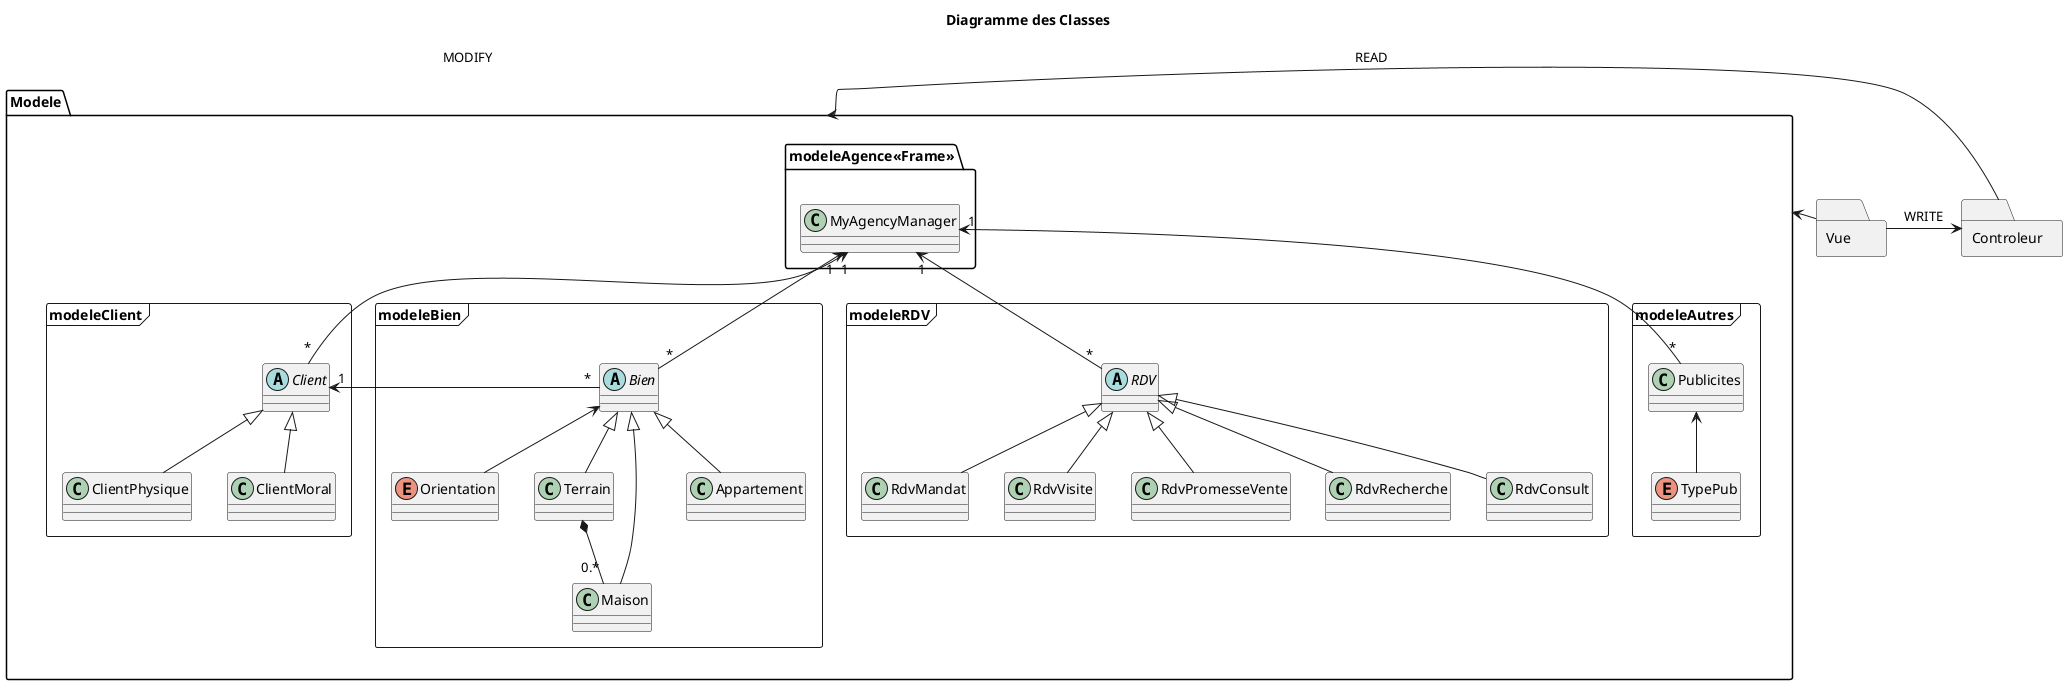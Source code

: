 @startuml

title Diagramme des Classes

package Modele <<Folder>> {

    package modeleAgence<<Frame>> {
        class MyAgencyManager {
        }
    }
    package modeleClient <<Frame>> {
        abstract Client {
        }
        class ClientPhysique extends Client{
        }
    
        class ClientMoral extends Client{
        }
    }

    package modeleBien <<Frame>> {
        enum Orientation{
         }
        abstract Bien {
        }
        class Terrain extends Bien{
        }
        class Maison extends Bien{
        }
        class Appartement extends Bien{
        }
        Terrain  *-- "0.*" Maison
    }

    package modeleRDV <<Frame>> {
        abstract RDV{
        }

        class RdvMandat extends RDV{
        }

        class RdvVisite extends RDV{
        }

        class RdvPromesseVente extends RDV{
        }

        class RdvRecherche extends RDV{
        }

        class RdvConsult extends RDV{

        }
    }

    package modeleAutres <<Frame>> {
	
		enum TypePub{
		}
        class Publicites{
        }
		
    }
    
    MyAgencyManager "1" <-- "*" Client
    MyAgencyManager "1" <-- "*" Bien
    MyAgencyManager "1" <-- "*" RDV
    MyAgencyManager "1" <-- "*" Publicites

    Client "1" <- "*" Bien
    
	Bien <-- Orientation
	Publicites <-- TypePub
}


package Vue <<Folder>> {
}

package Controleur <<Folder>> {
}

Vue -> Modele : READ
Vue -> Controleur : WRITE
Controleur -> Modele : MODIFY


@enduml
